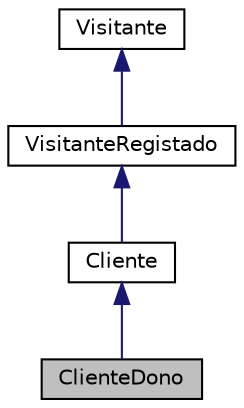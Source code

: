 digraph "ClienteDono"
{
 // LATEX_PDF_SIZE
  edge [fontname="Helvetica",fontsize="10",labelfontname="Helvetica",labelfontsize="10"];
  node [fontname="Helvetica",fontsize="10",shape=record];
  Node1 [label="ClienteDono",height=0.2,width=0.4,color="black", fillcolor="grey75", style="filled", fontcolor="black",tooltip=" "];
  Node2 -> Node1 [dir="back",color="midnightblue",fontsize="10",style="solid",fontname="Helvetica"];
  Node2 [label="Cliente",height=0.2,width=0.4,color="black", fillcolor="white", style="filled",URL="$class_cliente.html",tooltip=" "];
  Node3 -> Node2 [dir="back",color="midnightblue",fontsize="10",style="solid",fontname="Helvetica"];
  Node3 [label="VisitanteRegistado",height=0.2,width=0.4,color="black", fillcolor="white", style="filled",URL="$class_visitante_registado.html",tooltip=" "];
  Node4 -> Node3 [dir="back",color="midnightblue",fontsize="10",style="solid",fontname="Helvetica"];
  Node4 [label="Visitante",height=0.2,width=0.4,color="black", fillcolor="white", style="filled",URL="$class_visitante.html",tooltip=" "];
}
